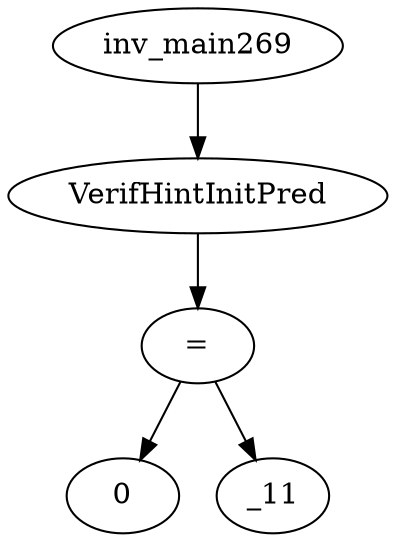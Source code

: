 digraph dag {
0 [label="inv_main269"];
1 [label="VerifHintInitPred"];
2 [label="="];
3 [label="0"];
4 [label="_11"];
0->1
1->2
2->4
2 -> 3
}
